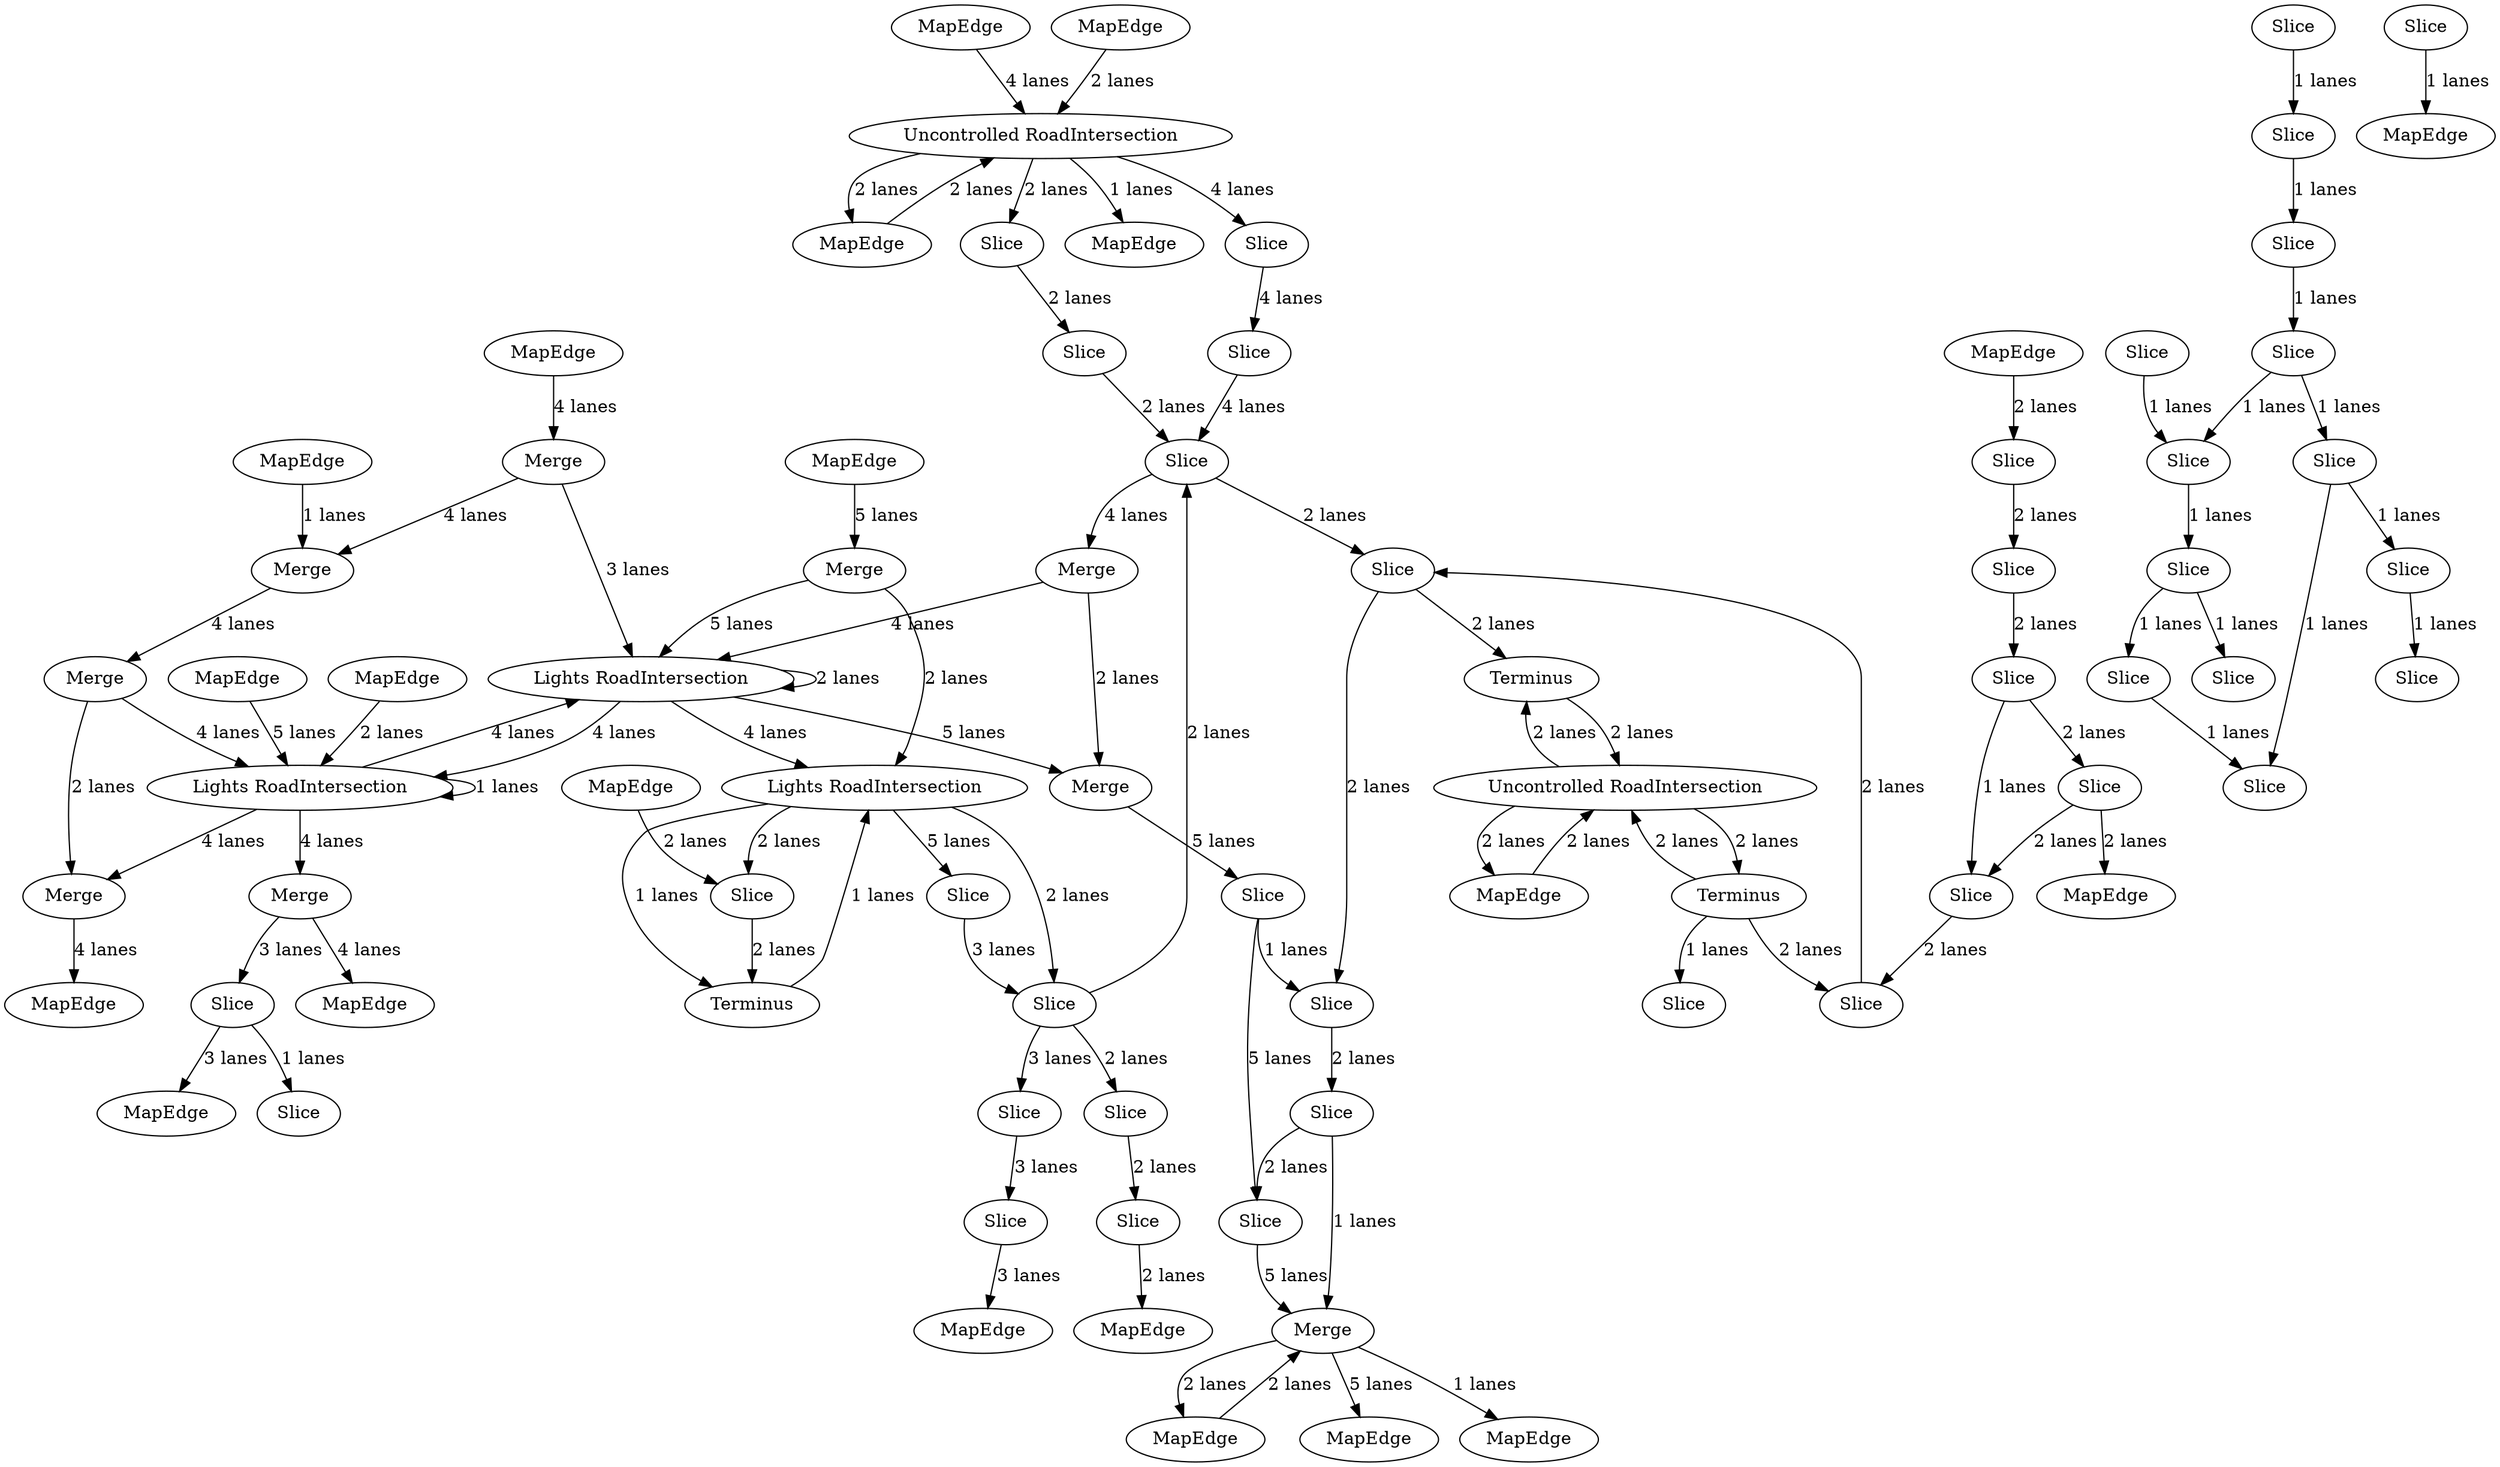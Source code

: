 digraph {
    0 [ label = "Slice" ]
    1 [ label = "Merge" ]
    2 [ label = "Merge" ]
    3 [ label = "Merge" ]
    4 [ label = "Merge" ]
    5 [ label = "Merge" ]
    6 [ label = "Lights RoadIntersection" ]
    7 [ label = "MapEdge" ]
    8 [ label = "Slice" ]
    9 [ label = "MapEdge" ]
    10 [ label = "Merge" ]
    11 [ label = "MapEdge" ]
    12 [ label = "Uncontrolled RoadIntersection" ]
    13 [ label = "Merge" ]
    14 [ label = "MapEdge" ]
    15 [ label = "Slice" ]
    16 [ label = "Lights RoadIntersection" ]
    17 [ label = "MapEdge" ]
    18 [ label = "Slice" ]
    19 [ label = "Slice" ]
    20 [ label = "Terminus" ]
    21 [ label = "Slice" ]
    22 [ label = "Slice" ]
    23 [ label = "MapEdge" ]
    24 [ label = "MapEdge" ]
    25 [ label = "Slice" ]
    26 [ label = "Slice" ]
    27 [ label = "Slice" ]
    28 [ label = "Slice" ]
    29 [ label = "MapEdge" ]
    30 [ label = "Slice" ]
    31 [ label = "Slice" ]
    32 [ label = "Slice" ]
    33 [ label = "Slice" ]
    34 [ label = "Slice" ]
    35 [ label = "Slice" ]
    36 [ label = "Slice" ]
    37 [ label = "Slice" ]
    38 [ label = "Slice" ]
    39 [ label = "Slice" ]
    40 [ label = "Slice" ]
    41 [ label = "Slice" ]
    42 [ label = "Slice" ]
    43 [ label = "Slice" ]
    44 [ label = "Slice" ]
    45 [ label = "Terminus" ]
    46 [ label = "Slice" ]
    47 [ label = "Slice" ]
    48 [ label = "MapEdge" ]
    49 [ label = "Slice" ]
    50 [ label = "Terminus" ]
    51 [ label = "MapEdge" ]
    52 [ label = "Slice" ]
    53 [ label = "Uncontrolled RoadIntersection" ]
    54 [ label = "MapEdge" ]
    55 [ label = "MapEdge" ]
    56 [ label = "Merge" ]
    57 [ label = "MapEdge" ]
    58 [ label = "Merge" ]
    59 [ label = "MapEdge" ]
    60 [ label = "Lights RoadIntersection" ]
    61 [ label = "MapEdge" ]
    62 [ label = "Slice" ]
    63 [ label = "MapEdge" ]
    64 [ label = "MapEdge" ]
    65 [ label = "MapEdge" ]
    66 [ label = "MapEdge" ]
    67 [ label = "Slice" ]
    68 [ label = "MapEdge" ]
    69 [ label = "Slice" ]
    70 [ label = "Slice" ]
    71 [ label = "Slice" ]
    72 [ label = "Slice" ]
    73 [ label = "Slice" ]
    74 [ label = "Slice" ]
    75 [ label = "MapEdge" ]
    76 [ label = "Slice" ]
    77 [ label = "Slice" ]
    78 [ label = "MapEdge" ]
    0 -> 1 [ label = "4 lanes" ]
    1 -> 2 [ label = "2 lanes" ]
    3 -> 60 [ label = "2 lanes" ]
    4 -> 5 [ label = "2 lanes" ]
    6 -> 5 [ label = "4 lanes" ]
    7 -> 8 [ label = "2 lanes" ]
    10 -> 31 [ label = "3 lanes" ]
    31 -> 9 [ label = "3 lanes" ]
    11 -> 12 [ label = "2 lanes" ]
    12 -> 11 [ label = "2 lanes" ]
    13 -> 14 [ label = "2 lanes" ]
    14 -> 13 [ label = "2 lanes" ]
    60 -> 15 [ label = "5 lanes" ]
    4 -> 6 [ label = "4 lanes" ]
    5 -> 17 [ label = "4 lanes" ]
    18 -> 19 [ label = "1 lanes" ]
    12 -> 20 [ label = "2 lanes" ]
    20 -> 12 [ label = "2 lanes" ]
    67 -> 20 [ label = "2 lanes" ]
    8 -> 21 [ label = "2 lanes" ]
    22 -> 19 [ label = "2 lanes" ]
    19 -> 52 [ label = "2 lanes" ]
    52 -> 67 [ label = "2 lanes" ]
    21 -> 18 [ label = "2 lanes" ]
    18 -> 22 [ label = "2 lanes" ]
    22 -> 23 [ label = "2 lanes" ]
    53 -> 24 [ label = "2 lanes" ]
    24 -> 53 [ label = "2 lanes" ]
    25 -> 26 [ label = "4 lanes" ]
    27 -> 28 [ label = "3 lanes" ]
    29 -> 53 [ label = "4 lanes" ]
    53 -> 25 [ label = "4 lanes" ]
    30 -> 0 [ label = "2 lanes" ]
    31 -> 32 [ label = "1 lanes" ]
    33 -> 34 [ label = "1 lanes" ]
    35 -> 38 [ label = "1 lanes" ]
    38 -> 42 [ label = "1 lanes" ]
    42 -> 36 [ label = "1 lanes" ]
    37 -> 35 [ label = "1 lanes" ]
    38 -> 39 [ label = "1 lanes" ]
    34 -> 36 [ label = "1 lanes" ]
    40 -> 41 [ label = "1 lanes" ]
    42 -> 40 [ label = "1 lanes" ]
    43 -> 39 [ label = "1 lanes" ]
    39 -> 33 [ label = "1 lanes" ]
    33 -> 44 [ label = "1 lanes" ]
    45 -> 46 [ label = "1 lanes" ]
    47 -> 48 [ label = "1 lanes" ]
    60 -> 49 [ label = "2 lanes" ]
    50 -> 60 [ label = "1 lanes" ]
    60 -> 50 [ label = "1 lanes" ]
    51 -> 49 [ label = "2 lanes" ]
    49 -> 50 [ label = "2 lanes" ]
    16 -> 2 [ label = "5 lanes" ]
    45 -> 52 [ label = "2 lanes" ]
    54 -> 58 [ label = "4 lanes" ]
    58 -> 56 [ label = "4 lanes" ]
    56 -> 4 [ label = "4 lanes" ]
    55 -> 56 [ label = "1 lanes" ]
    57 -> 6 [ label = "2 lanes" ]
    2 -> 72 [ label = "5 lanes" ]
    72 -> 69 [ label = "5 lanes" ]
    69 -> 13 [ label = "5 lanes" ]
    58 -> 16 [ label = "3 lanes" ]
    3 -> 16 [ label = "5 lanes" ]
    53 -> 59 [ label = "1 lanes" ]
    13 -> 61 [ label = "5 lanes" ]
    6 -> 6 [ label = "1 lanes" ]
    6 -> 16 [ label = "4 lanes" ]
    16 -> 16 [ label = "2 lanes" ]
    16 -> 6 [ label = "4 lanes" ]
    62 -> 37 [ label = "1 lanes" ]
    63 -> 6 [ label = "5 lanes" ]
    15 -> 30 [ label = "3 lanes" ]
    28 -> 64 [ label = "3 lanes" ]
    30 -> 27 [ label = "3 lanes" ]
    12 -> 45 [ label = "2 lanes" ]
    45 -> 12 [ label = "2 lanes" ]
    1 -> 16 [ label = "4 lanes" ]
    26 -> 0 [ label = "4 lanes" ]
    16 -> 60 [ label = "4 lanes" ]
    6 -> 10 [ label = "4 lanes" ]
    10 -> 65 [ label = "4 lanes" ]
    66 -> 3 [ label = "5 lanes" ]
    68 -> 53 [ label = "2 lanes" ]
    67 -> 73 [ label = "2 lanes" ]
    73 -> 77 [ label = "2 lanes" ]
    77 -> 69 [ label = "2 lanes" ]
    70 -> 71 [ label = "2 lanes" ]
    72 -> 73 [ label = "1 lanes" ]
    60 -> 30 [ label = "2 lanes" ]
    74 -> 75 [ label = "2 lanes" ]
    76 -> 74 [ label = "2 lanes" ]
    77 -> 13 [ label = "1 lanes" ]
    13 -> 78 [ label = "1 lanes" ]
    71 -> 0 [ label = "2 lanes" ]
    0 -> 67 [ label = "2 lanes" ]
    53 -> 70 [ label = "2 lanes" ]
    30 -> 76 [ label = "2 lanes" ]
}
